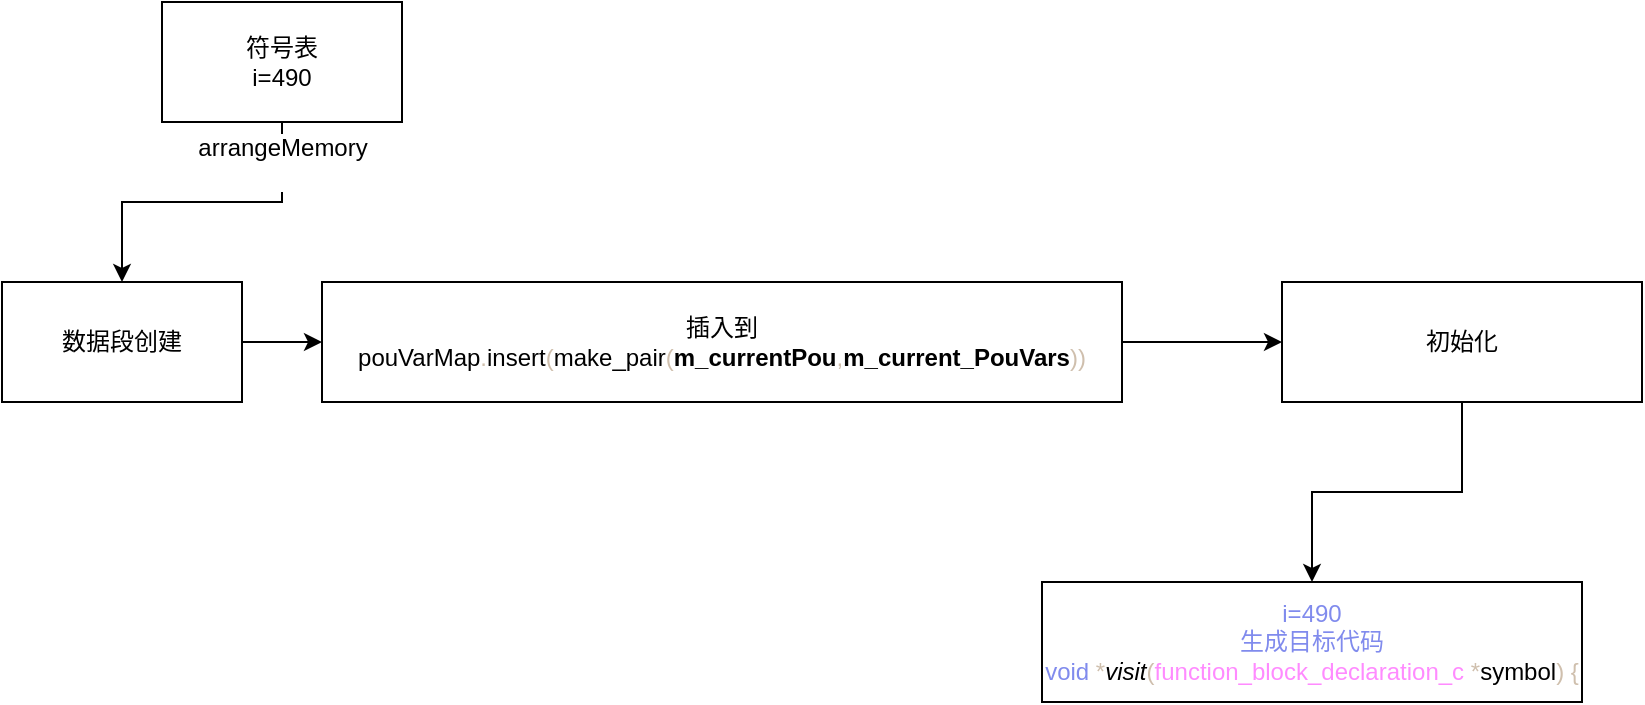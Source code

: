 <mxfile version="12.2.7" type="github" pages="1">
  <diagram id="-yHQgUPelM5DFSQj007s" name="Page-1">
    <mxGraphModel dx="1129" dy="629" grid="1" gridSize="10" guides="1" tooltips="1" connect="1" arrows="1" fold="1" page="1" pageScale="1" pageWidth="827" pageHeight="1169" math="0" shadow="0">
      <root>
        <mxCell id="0"/>
        <mxCell id="1" parent="0"/>
        <mxCell id="PwAD50PHK69hJSLK1TlY-3" value="" style="edgeStyle=orthogonalEdgeStyle;rounded=0;orthogonalLoop=1;jettySize=auto;html=1;" edge="1" parent="1" source="PwAD50PHK69hJSLK1TlY-1" target="PwAD50PHK69hJSLK1TlY-2">
          <mxGeometry relative="1" as="geometry"/>
        </mxCell>
        <mxCell id="PwAD50PHK69hJSLK1TlY-6" value="&lt;div&gt;arrangeMemory&lt;/div&gt;&lt;div&gt;&lt;br&gt;&lt;/div&gt;" style="text;html=1;resizable=0;points=[];align=center;verticalAlign=middle;labelBackgroundColor=#ffffff;" vertex="1" connectable="0" parent="PwAD50PHK69hJSLK1TlY-3">
          <mxGeometry x="0.226" y="1" relative="1" as="geometry">
            <mxPoint x="57.5" y="-21.5" as="offset"/>
          </mxGeometry>
        </mxCell>
        <mxCell id="PwAD50PHK69hJSLK1TlY-1" value="&lt;div&gt;符号表&lt;/div&gt;&lt;div&gt;i=490&lt;br&gt;&lt;/div&gt;" style="rounded=0;whiteSpace=wrap;html=1;" vertex="1" parent="1">
          <mxGeometry x="170" y="280" width="120" height="60" as="geometry"/>
        </mxCell>
        <mxCell id="PwAD50PHK69hJSLK1TlY-9" value="" style="edgeStyle=orthogonalEdgeStyle;rounded=0;orthogonalLoop=1;jettySize=auto;html=1;" edge="1" parent="1" source="PwAD50PHK69hJSLK1TlY-4" target="PwAD50PHK69hJSLK1TlY-8">
          <mxGeometry relative="1" as="geometry"/>
        </mxCell>
        <mxCell id="PwAD50PHK69hJSLK1TlY-4" value="插入到pouVarMap&lt;span style=&quot;color: #cfbfad&quot;&gt;.&lt;/span&gt;insert&lt;span style=&quot;color: #cfbfad&quot;&gt;(&lt;/span&gt;make_pair&lt;span style=&quot;color: #cfbfad&quot;&gt;(&lt;/span&gt;&lt;span style=&quot;font-weight: 600&quot;&gt;m_currentPou&lt;/span&gt;&lt;span style=&quot;color: #cfbfad&quot;&gt;,&lt;/span&gt;&lt;span style=&quot;font-weight: 600&quot;&gt;m_current_PouVars&lt;/span&gt;&lt;span style=&quot;color: #cfbfad&quot;&gt;))&lt;/span&gt;" style="rounded=0;whiteSpace=wrap;html=1;" vertex="1" parent="1">
          <mxGeometry x="250" y="420" width="400" height="60" as="geometry"/>
        </mxCell>
        <mxCell id="PwAD50PHK69hJSLK1TlY-11" value="" style="edgeStyle=orthogonalEdgeStyle;rounded=0;orthogonalLoop=1;jettySize=auto;html=1;" edge="1" parent="1" source="PwAD50PHK69hJSLK1TlY-8" target="PwAD50PHK69hJSLK1TlY-10">
          <mxGeometry relative="1" as="geometry"/>
        </mxCell>
        <mxCell id="PwAD50PHK69hJSLK1TlY-8" value="初始化" style="rounded=0;whiteSpace=wrap;html=1;" vertex="1" parent="1">
          <mxGeometry x="730" y="420" width="180" height="60" as="geometry"/>
        </mxCell>
        <mxCell id="PwAD50PHK69hJSLK1TlY-10" value="&lt;div&gt;&lt;span style=&quot;color: #808bed&quot;&gt;i=490&lt;br&gt;&lt;/span&gt;&lt;/div&gt;&lt;div&gt;&lt;span style=&quot;color: #808bed&quot;&gt;生成目标代码&lt;br&gt;&lt;/span&gt;&lt;/div&gt;&lt;div&gt;&lt;span style=&quot;color: #808bed&quot;&gt;void&lt;/span&gt;&lt;span style=&quot;color: #646482&quot;&gt; &lt;/span&gt;&lt;span style=&quot;color: #cfbfad&quot;&gt;*&lt;/span&gt;&lt;span style=&quot;font-style: italic&quot;&gt;visit&lt;/span&gt;&lt;span style=&quot;color: #cfbfad&quot;&gt;(&lt;/span&gt;&lt;span style=&quot;color: #ff8bff&quot;&gt;function_block_declaration_c&lt;/span&gt;&lt;span style=&quot;color: #646482&quot;&gt; &lt;/span&gt;&lt;span style=&quot;color: #cfbfad&quot;&gt;*&lt;/span&gt;symbol&lt;span style=&quot;color: #cfbfad&quot;&gt;)&lt;/span&gt;&lt;span style=&quot;color: #646482&quot;&gt; &lt;/span&gt;&lt;span style=&quot;color: #cfbfad&quot;&gt;{&lt;/span&gt;&lt;/div&gt;" style="rounded=0;whiteSpace=wrap;html=1;" vertex="1" parent="1">
          <mxGeometry x="610" y="570" width="270" height="60" as="geometry"/>
        </mxCell>
        <mxCell id="PwAD50PHK69hJSLK1TlY-7" value="" style="edgeStyle=orthogonalEdgeStyle;rounded=0;orthogonalLoop=1;jettySize=auto;html=1;" edge="1" parent="1" source="PwAD50PHK69hJSLK1TlY-2" target="PwAD50PHK69hJSLK1TlY-4">
          <mxGeometry relative="1" as="geometry"/>
        </mxCell>
        <mxCell id="PwAD50PHK69hJSLK1TlY-2" value="数据段创建" style="rounded=0;whiteSpace=wrap;html=1;" vertex="1" parent="1">
          <mxGeometry x="90" y="420" width="120" height="60" as="geometry"/>
        </mxCell>
      </root>
    </mxGraphModel>
  </diagram>
</mxfile>
